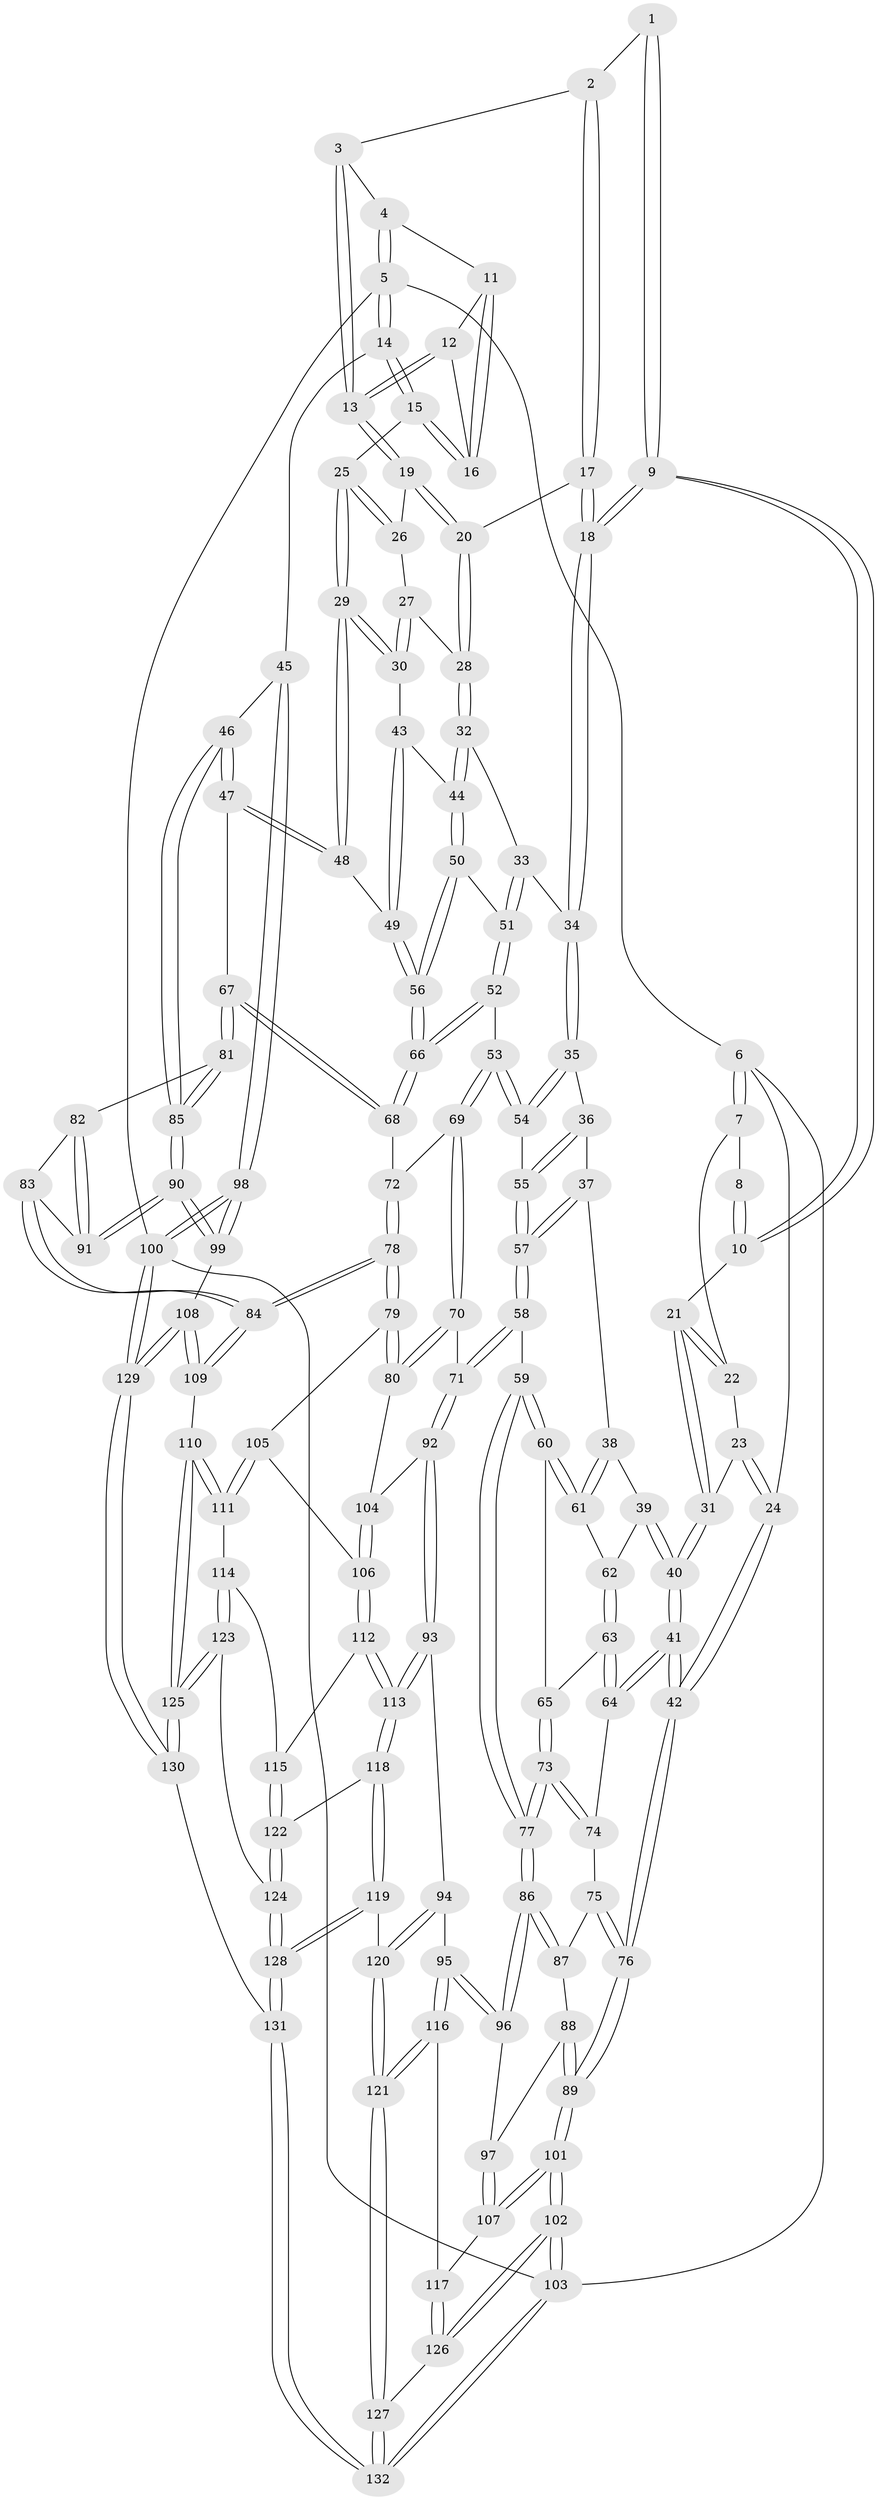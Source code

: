 // Generated by graph-tools (version 1.1) at 2025/51/03/09/25 03:51:03]
// undirected, 132 vertices, 327 edges
graph export_dot {
graph [start="1"]
  node [color=gray90,style=filled];
  1 [pos="+0.43294589706445447+0"];
  2 [pos="+0.4958110052066871+0"];
  3 [pos="+0.6599166260929353+0"];
  4 [pos="+1+0"];
  5 [pos="+1+0"];
  6 [pos="+0+0"];
  7 [pos="+0.03578040668795441+0"];
  8 [pos="+0.22456448980168933+0"];
  9 [pos="+0.3213199619152902+0.19804191233284368"];
  10 [pos="+0.28065256516196213+0.17922513538317605"];
  11 [pos="+0.8661123997391387+0.021079290861990868"];
  12 [pos="+0.785446993373309+0.09031529152950328"];
  13 [pos="+0.7493491644626814+0.10943348966017542"];
  14 [pos="+1+0.18578307713601608"];
  15 [pos="+1+0.2090561858333392"];
  16 [pos="+0.9247863831030494+0.12897513825368892"];
  17 [pos="+0.535891989603477+0.057553387009604016"];
  18 [pos="+0.32450136147195263+0.2013978782276317"];
  19 [pos="+0.7448406367331631+0.1194207821753917"];
  20 [pos="+0.5952129433824073+0.15298199237400986"];
  21 [pos="+0.23854635110379868+0.1756864706121598"];
  22 [pos="+0.11197236601995587+0"];
  23 [pos="+0.10254047205326838+0.18191803690227654"];
  24 [pos="+0+0.0565686908961311"];
  25 [pos="+0.8869797714859066+0.2551788106621296"];
  26 [pos="+0.7472437246146285+0.12325930732818674"];
  27 [pos="+0.7312099647482175+0.2332851543348068"];
  28 [pos="+0.5820890498398567+0.2046922046831641"];
  29 [pos="+0.8683305950387411+0.2821178284222951"];
  30 [pos="+0.7286454229059154+0.3007174976294903"];
  31 [pos="+0.1322785660719655+0.2101502124435228"];
  32 [pos="+0.5773936104122345+0.22147652402559323"];
  33 [pos="+0.3886695069290631+0.26754734827554344"];
  34 [pos="+0.3532136753011391+0.26584324208701726"];
  35 [pos="+0.351586281592776+0.2700870961749821"];
  36 [pos="+0.3354405635521904+0.2933202100632716"];
  37 [pos="+0.31161420447654353+0.3196184101406669"];
  38 [pos="+0.2909834118744757+0.3338714995954776"];
  39 [pos="+0.11153461191389846+0.3397857849812166"];
  40 [pos="+0.0953872250733759+0.33420945057251916"];
  41 [pos="+0+0.4151109287622696"];
  42 [pos="+0+0.4190228511770372"];
  43 [pos="+0.7139142143772155+0.3091723169217132"];
  44 [pos="+0.620397209181246+0.3135467812564838"];
  45 [pos="+1+0.4774270489199507"];
  46 [pos="+0.9557004427860039+0.5049703158462715"];
  47 [pos="+0.9164280347784883+0.4795226357410169"];
  48 [pos="+0.8615664943078868+0.4164430876839408"];
  49 [pos="+0.770255565705219+0.43177648203927665"];
  50 [pos="+0.6180378619762155+0.321151341186852"];
  51 [pos="+0.5468300922379954+0.4127351020107848"];
  52 [pos="+0.5461995445349125+0.4149059010671983"];
  53 [pos="+0.519292423204882+0.45099485378759363"];
  54 [pos="+0.4523005485869234+0.44454672589173927"];
  55 [pos="+0.3949855543200584+0.47323194827664206"];
  56 [pos="+0.718554550405087+0.47315122784392954"];
  57 [pos="+0.35269564880523147+0.5128178281960771"];
  58 [pos="+0.3273313600077859+0.5571739104449194"];
  59 [pos="+0.2809072812311131+0.5446713311895903"];
  60 [pos="+0.25209218746105605+0.5185217715890799"];
  61 [pos="+0.2567379751814491+0.4165354314520609"];
  62 [pos="+0.16859008044819954+0.40746171557960176"];
  63 [pos="+0.19052354467308785+0.505452472323362"];
  64 [pos="+0.05572575415484686+0.4918320916345367"];
  65 [pos="+0.19544161525902665+0.5080255663658634"];
  66 [pos="+0.7034276008933198+0.508316030064365"];
  67 [pos="+0.7538705760940072+0.5582891735585945"];
  68 [pos="+0.7033613079242604+0.5099515072217675"];
  69 [pos="+0.5252746740553542+0.5038120599460622"];
  70 [pos="+0.4593567708935697+0.6341774319944035"];
  71 [pos="+0.3728093442744281+0.6180711363753925"];
  72 [pos="+0.6413193283510322+0.5581821483970969"];
  73 [pos="+0.135344886790423+0.6015028567772869"];
  74 [pos="+0.08222796446490259+0.559370312815023"];
  75 [pos="+0.06637177024197413+0.6085147591793992"];
  76 [pos="+0+0.5664818489616088"];
  77 [pos="+0.1606001614941318+0.674459702799991"];
  78 [pos="+0.6017427287585488+0.7181552314827231"];
  79 [pos="+0.5253376064174706+0.6940890887112793"];
  80 [pos="+0.49990284821634773+0.6752956378477268"];
  81 [pos="+0.7541632194594045+0.5590843598143785"];
  82 [pos="+0.7271469195467206+0.6315639390252262"];
  83 [pos="+0.6545410595525045+0.7017643822049773"];
  84 [pos="+0.6044540823202744+0.7207940557113012"];
  85 [pos="+0.8757924467952721+0.6619979237133359"];
  86 [pos="+0.15512938000616824+0.6946781665350878"];
  87 [pos="+0.06750376593777908+0.6248666203888912"];
  88 [pos="+0.018149574229144066+0.6513263847059214"];
  89 [pos="+0+0.5775437384618346"];
  90 [pos="+0.8743941362699229+0.7053055008999874"];
  91 [pos="+0.8740249288340165+0.7052518285232384"];
  92 [pos="+0.29935571112700804+0.7402586461469759"];
  93 [pos="+0.24935054221073055+0.7764929865133665"];
  94 [pos="+0.23145535101856368+0.7806312355753791"];
  95 [pos="+0.19842659866742118+0.782574336126833"];
  96 [pos="+0.1549994299741426+0.7352920636287339"];
  97 [pos="+0.09956393681199639+0.7370920625852698"];
  98 [pos="+1+1"];
  99 [pos="+0.9331185102195648+0.8383756658459738"];
  100 [pos="+1+1"];
  101 [pos="+0+0.796873885259558"];
  102 [pos="+0+1"];
  103 [pos="+0+1"];
  104 [pos="+0.3863662243927393+0.7802682484455009"];
  105 [pos="+0.4565234645200111+0.7970531684522878"];
  106 [pos="+0.40996554057887724+0.812284386000752"];
  107 [pos="+0+0.7887214638710082"];
  108 [pos="+0.7325826275469042+0.870119318230164"];
  109 [pos="+0.6392539508507286+0.8442304251235078"];
  110 [pos="+0.6384034915158193+0.8451784983415668"];
  111 [pos="+0.4858823655950255+0.8645546682420652"];
  112 [pos="+0.39541881210788726+0.8621174782519384"];
  113 [pos="+0.3636873686020272+0.8745859212360279"];
  114 [pos="+0.4561708672494692+0.8887774310102918"];
  115 [pos="+0.44287548409329974+0.8852899843480966"];
  116 [pos="+0.17347924291327604+0.8439154005784341"];
  117 [pos="+0.08993012693315684+0.8853139879020384"];
  118 [pos="+0.3475482664621469+0.9278973448090766"];
  119 [pos="+0.3253298909828363+0.9432896235969551"];
  120 [pos="+0.30185661076907533+0.9328191793347921"];
  121 [pos="+0.19906307999452974+0.9389718967565136"];
  122 [pos="+0.39254026753370574+0.9522458374647172"];
  123 [pos="+0.48465503190053394+1"];
  124 [pos="+0.39704763813223964+0.9564483925658229"];
  125 [pos="+0.5352072255693552+1"];
  126 [pos="+0.08510254946575012+0.8932025258058397"];
  127 [pos="+0.1668545194868358+1"];
  128 [pos="+0.29380752554321093+1"];
  129 [pos="+0.7424077769897649+1"];
  130 [pos="+0.5379016991742712+1"];
  131 [pos="+0.26095600780991995+1"];
  132 [pos="+0.1583885084577213+1"];
  1 -- 2;
  1 -- 9;
  1 -- 9;
  2 -- 3;
  2 -- 17;
  2 -- 17;
  3 -- 4;
  3 -- 13;
  3 -- 13;
  4 -- 5;
  4 -- 5;
  4 -- 11;
  5 -- 6;
  5 -- 14;
  5 -- 14;
  5 -- 100;
  6 -- 7;
  6 -- 7;
  6 -- 24;
  6 -- 103;
  7 -- 8;
  7 -- 22;
  8 -- 10;
  8 -- 10;
  9 -- 10;
  9 -- 10;
  9 -- 18;
  9 -- 18;
  10 -- 21;
  11 -- 12;
  11 -- 16;
  11 -- 16;
  12 -- 13;
  12 -- 13;
  12 -- 16;
  13 -- 19;
  13 -- 19;
  14 -- 15;
  14 -- 15;
  14 -- 45;
  15 -- 16;
  15 -- 16;
  15 -- 25;
  17 -- 18;
  17 -- 18;
  17 -- 20;
  18 -- 34;
  18 -- 34;
  19 -- 20;
  19 -- 20;
  19 -- 26;
  20 -- 28;
  20 -- 28;
  21 -- 22;
  21 -- 22;
  21 -- 31;
  21 -- 31;
  22 -- 23;
  23 -- 24;
  23 -- 24;
  23 -- 31;
  24 -- 42;
  24 -- 42;
  25 -- 26;
  25 -- 26;
  25 -- 29;
  25 -- 29;
  26 -- 27;
  27 -- 28;
  27 -- 30;
  27 -- 30;
  28 -- 32;
  28 -- 32;
  29 -- 30;
  29 -- 30;
  29 -- 48;
  29 -- 48;
  30 -- 43;
  31 -- 40;
  31 -- 40;
  32 -- 33;
  32 -- 44;
  32 -- 44;
  33 -- 34;
  33 -- 51;
  33 -- 51;
  34 -- 35;
  34 -- 35;
  35 -- 36;
  35 -- 54;
  35 -- 54;
  36 -- 37;
  36 -- 55;
  36 -- 55;
  37 -- 38;
  37 -- 57;
  37 -- 57;
  38 -- 39;
  38 -- 61;
  38 -- 61;
  39 -- 40;
  39 -- 40;
  39 -- 62;
  40 -- 41;
  40 -- 41;
  41 -- 42;
  41 -- 42;
  41 -- 64;
  41 -- 64;
  42 -- 76;
  42 -- 76;
  43 -- 44;
  43 -- 49;
  43 -- 49;
  44 -- 50;
  44 -- 50;
  45 -- 46;
  45 -- 98;
  45 -- 98;
  46 -- 47;
  46 -- 47;
  46 -- 85;
  46 -- 85;
  47 -- 48;
  47 -- 48;
  47 -- 67;
  48 -- 49;
  49 -- 56;
  49 -- 56;
  50 -- 51;
  50 -- 56;
  50 -- 56;
  51 -- 52;
  51 -- 52;
  52 -- 53;
  52 -- 66;
  52 -- 66;
  53 -- 54;
  53 -- 54;
  53 -- 69;
  53 -- 69;
  54 -- 55;
  55 -- 57;
  55 -- 57;
  56 -- 66;
  56 -- 66;
  57 -- 58;
  57 -- 58;
  58 -- 59;
  58 -- 71;
  58 -- 71;
  59 -- 60;
  59 -- 60;
  59 -- 77;
  59 -- 77;
  60 -- 61;
  60 -- 61;
  60 -- 65;
  61 -- 62;
  62 -- 63;
  62 -- 63;
  63 -- 64;
  63 -- 64;
  63 -- 65;
  64 -- 74;
  65 -- 73;
  65 -- 73;
  66 -- 68;
  66 -- 68;
  67 -- 68;
  67 -- 68;
  67 -- 81;
  67 -- 81;
  68 -- 72;
  69 -- 70;
  69 -- 70;
  69 -- 72;
  70 -- 71;
  70 -- 80;
  70 -- 80;
  71 -- 92;
  71 -- 92;
  72 -- 78;
  72 -- 78;
  73 -- 74;
  73 -- 74;
  73 -- 77;
  73 -- 77;
  74 -- 75;
  75 -- 76;
  75 -- 76;
  75 -- 87;
  76 -- 89;
  76 -- 89;
  77 -- 86;
  77 -- 86;
  78 -- 79;
  78 -- 79;
  78 -- 84;
  78 -- 84;
  79 -- 80;
  79 -- 80;
  79 -- 105;
  80 -- 104;
  81 -- 82;
  81 -- 85;
  81 -- 85;
  82 -- 83;
  82 -- 91;
  82 -- 91;
  83 -- 84;
  83 -- 84;
  83 -- 91;
  84 -- 109;
  84 -- 109;
  85 -- 90;
  85 -- 90;
  86 -- 87;
  86 -- 87;
  86 -- 96;
  86 -- 96;
  87 -- 88;
  88 -- 89;
  88 -- 89;
  88 -- 97;
  89 -- 101;
  89 -- 101;
  90 -- 91;
  90 -- 91;
  90 -- 99;
  90 -- 99;
  92 -- 93;
  92 -- 93;
  92 -- 104;
  93 -- 94;
  93 -- 113;
  93 -- 113;
  94 -- 95;
  94 -- 120;
  94 -- 120;
  95 -- 96;
  95 -- 96;
  95 -- 116;
  95 -- 116;
  96 -- 97;
  97 -- 107;
  97 -- 107;
  98 -- 99;
  98 -- 99;
  98 -- 100;
  98 -- 100;
  99 -- 108;
  100 -- 129;
  100 -- 129;
  100 -- 103;
  101 -- 102;
  101 -- 102;
  101 -- 107;
  101 -- 107;
  102 -- 103;
  102 -- 103;
  102 -- 126;
  102 -- 126;
  103 -- 132;
  103 -- 132;
  104 -- 106;
  104 -- 106;
  105 -- 106;
  105 -- 111;
  105 -- 111;
  106 -- 112;
  106 -- 112;
  107 -- 117;
  108 -- 109;
  108 -- 109;
  108 -- 129;
  108 -- 129;
  109 -- 110;
  110 -- 111;
  110 -- 111;
  110 -- 125;
  110 -- 125;
  111 -- 114;
  112 -- 113;
  112 -- 113;
  112 -- 115;
  113 -- 118;
  113 -- 118;
  114 -- 115;
  114 -- 123;
  114 -- 123;
  115 -- 122;
  115 -- 122;
  116 -- 117;
  116 -- 121;
  116 -- 121;
  117 -- 126;
  117 -- 126;
  118 -- 119;
  118 -- 119;
  118 -- 122;
  119 -- 120;
  119 -- 128;
  119 -- 128;
  120 -- 121;
  120 -- 121;
  121 -- 127;
  121 -- 127;
  122 -- 124;
  122 -- 124;
  123 -- 124;
  123 -- 125;
  123 -- 125;
  124 -- 128;
  124 -- 128;
  125 -- 130;
  125 -- 130;
  126 -- 127;
  127 -- 132;
  127 -- 132;
  128 -- 131;
  128 -- 131;
  129 -- 130;
  129 -- 130;
  130 -- 131;
  131 -- 132;
  131 -- 132;
}

